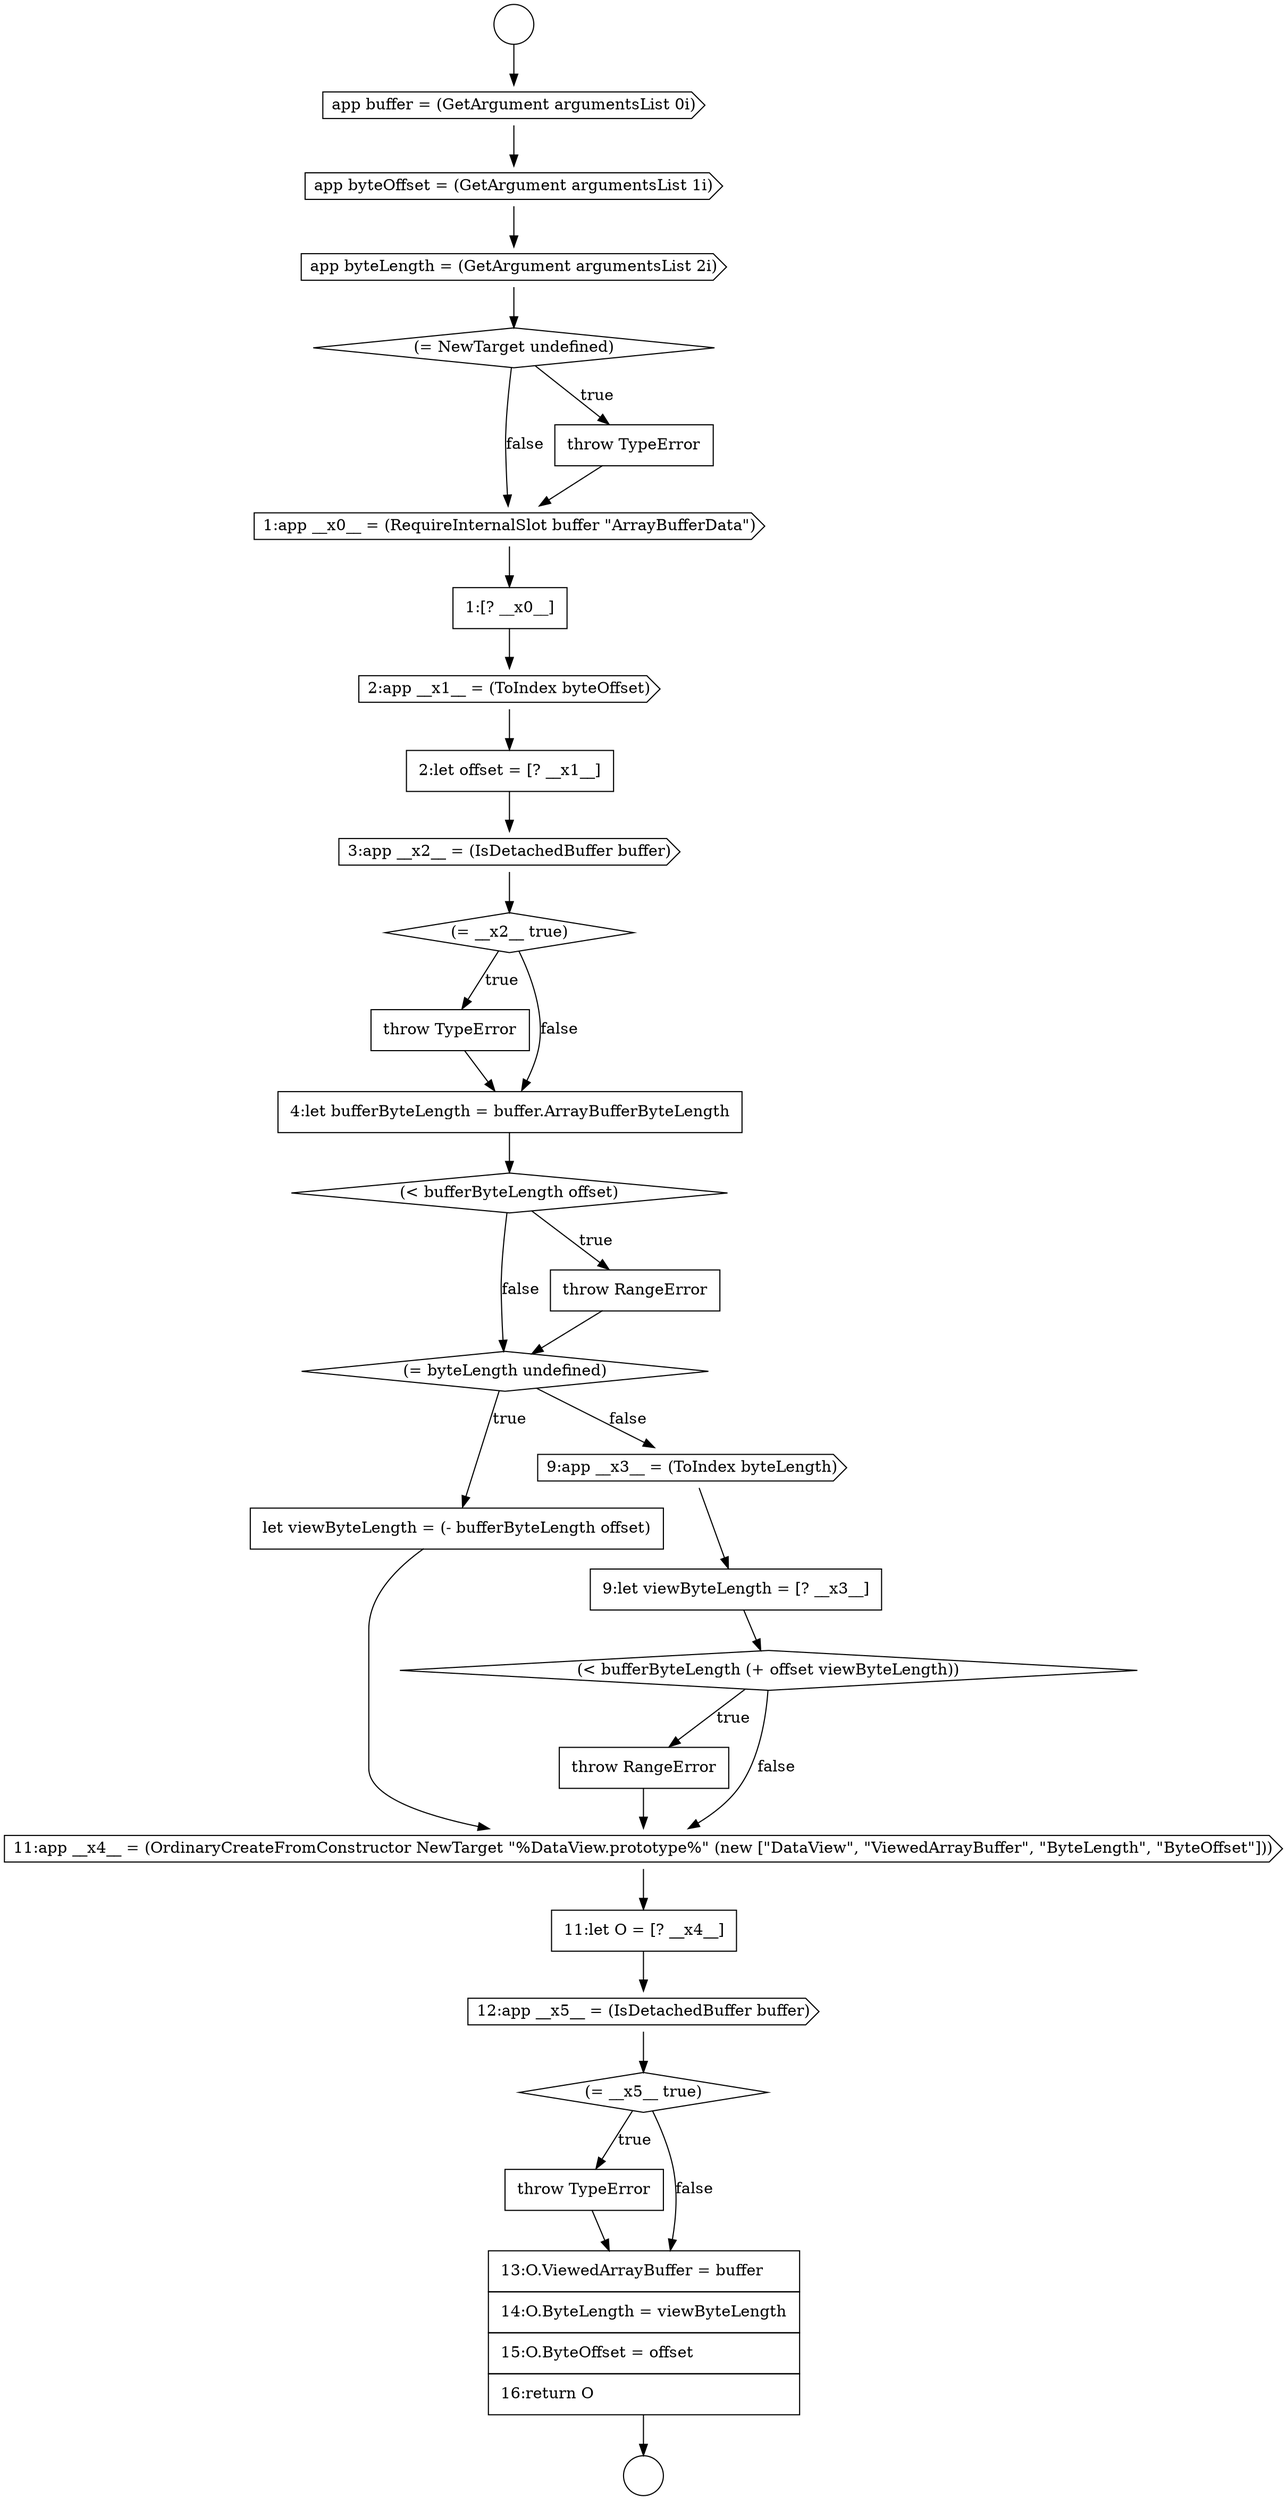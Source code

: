 digraph {
  node17270 [shape=diamond, label=<<font color="black">(= byteLength undefined)</font>> color="black" fillcolor="white" style=filled]
  node17266 [shape=none, margin=0, label=<<font color="black">
    <table border="0" cellborder="1" cellspacing="0" cellpadding="10">
      <tr><td align="left">throw TypeError</td></tr>
    </table>
  </font>> color="black" fillcolor="white" style=filled]
  node17257 [shape=cds, label=<<font color="black">app byteLength = (GetArgument argumentsList 2i)</font>> color="black" fillcolor="white" style=filled]
  node17254 [shape=circle label=" " color="black" fillcolor="white" style=filled]
  node17267 [shape=none, margin=0, label=<<font color="black">
    <table border="0" cellborder="1" cellspacing="0" cellpadding="10">
      <tr><td align="left">4:let bufferByteLength = buffer.ArrayBufferByteLength</td></tr>
    </table>
  </font>> color="black" fillcolor="white" style=filled]
  node17261 [shape=none, margin=0, label=<<font color="black">
    <table border="0" cellborder="1" cellspacing="0" cellpadding="10">
      <tr><td align="left">1:[? __x0__]</td></tr>
    </table>
  </font>> color="black" fillcolor="white" style=filled]
  node17271 [shape=none, margin=0, label=<<font color="black">
    <table border="0" cellborder="1" cellspacing="0" cellpadding="10">
      <tr><td align="left">let viewByteLength = (- bufferByteLength offset)</td></tr>
    </table>
  </font>> color="black" fillcolor="white" style=filled]
  node17260 [shape=cds, label=<<font color="black">1:app __x0__ = (RequireInternalSlot buffer &quot;ArrayBufferData&quot;)</font>> color="black" fillcolor="white" style=filled]
  node17263 [shape=none, margin=0, label=<<font color="black">
    <table border="0" cellborder="1" cellspacing="0" cellpadding="10">
      <tr><td align="left">2:let offset = [? __x1__]</td></tr>
    </table>
  </font>> color="black" fillcolor="white" style=filled]
  node17262 [shape=cds, label=<<font color="black">2:app __x1__ = (ToIndex byteOffset)</font>> color="black" fillcolor="white" style=filled]
  node17259 [shape=none, margin=0, label=<<font color="black">
    <table border="0" cellborder="1" cellspacing="0" cellpadding="10">
      <tr><td align="left">throw TypeError</td></tr>
    </table>
  </font>> color="black" fillcolor="white" style=filled]
  node17269 [shape=none, margin=0, label=<<font color="black">
    <table border="0" cellborder="1" cellspacing="0" cellpadding="10">
      <tr><td align="left">throw RangeError</td></tr>
    </table>
  </font>> color="black" fillcolor="white" style=filled]
  node17279 [shape=diamond, label=<<font color="black">(= __x5__ true)</font>> color="black" fillcolor="white" style=filled]
  node17265 [shape=diamond, label=<<font color="black">(= __x2__ true)</font>> color="black" fillcolor="white" style=filled]
  node17256 [shape=cds, label=<<font color="black">app byteOffset = (GetArgument argumentsList 1i)</font>> color="black" fillcolor="white" style=filled]
  node17278 [shape=cds, label=<<font color="black">12:app __x5__ = (IsDetachedBuffer buffer)</font>> color="black" fillcolor="white" style=filled]
  node17275 [shape=none, margin=0, label=<<font color="black">
    <table border="0" cellborder="1" cellspacing="0" cellpadding="10">
      <tr><td align="left">throw RangeError</td></tr>
    </table>
  </font>> color="black" fillcolor="white" style=filled]
  node17253 [shape=circle label=" " color="black" fillcolor="white" style=filled]
  node17258 [shape=diamond, label=<<font color="black">(= NewTarget undefined)</font>> color="black" fillcolor="white" style=filled]
  node17274 [shape=diamond, label=<<font color="black">(&lt; bufferByteLength (+ offset viewByteLength))</font>> color="black" fillcolor="white" style=filled]
  node17264 [shape=cds, label=<<font color="black">3:app __x2__ = (IsDetachedBuffer buffer)</font>> color="black" fillcolor="white" style=filled]
  node17280 [shape=none, margin=0, label=<<font color="black">
    <table border="0" cellborder="1" cellspacing="0" cellpadding="10">
      <tr><td align="left">throw TypeError</td></tr>
    </table>
  </font>> color="black" fillcolor="white" style=filled]
  node17273 [shape=none, margin=0, label=<<font color="black">
    <table border="0" cellborder="1" cellspacing="0" cellpadding="10">
      <tr><td align="left">9:let viewByteLength = [? __x3__]</td></tr>
    </table>
  </font>> color="black" fillcolor="white" style=filled]
  node17268 [shape=diamond, label=<<font color="black">(&lt; bufferByteLength offset)</font>> color="black" fillcolor="white" style=filled]
  node17281 [shape=none, margin=0, label=<<font color="black">
    <table border="0" cellborder="1" cellspacing="0" cellpadding="10">
      <tr><td align="left">13:O.ViewedArrayBuffer = buffer</td></tr>
      <tr><td align="left">14:O.ByteLength = viewByteLength</td></tr>
      <tr><td align="left">15:O.ByteOffset = offset</td></tr>
      <tr><td align="left">16:return O</td></tr>
    </table>
  </font>> color="black" fillcolor="white" style=filled]
  node17276 [shape=cds, label=<<font color="black">11:app __x4__ = (OrdinaryCreateFromConstructor NewTarget &quot;%DataView.prototype%&quot; (new [&quot;DataView&quot;, &quot;ViewedArrayBuffer&quot;, &quot;ByteLength&quot;, &quot;ByteOffset&quot;]))</font>> color="black" fillcolor="white" style=filled]
  node17277 [shape=none, margin=0, label=<<font color="black">
    <table border="0" cellborder="1" cellspacing="0" cellpadding="10">
      <tr><td align="left">11:let O = [? __x4__]</td></tr>
    </table>
  </font>> color="black" fillcolor="white" style=filled]
  node17255 [shape=cds, label=<<font color="black">app buffer = (GetArgument argumentsList 0i)</font>> color="black" fillcolor="white" style=filled]
  node17272 [shape=cds, label=<<font color="black">9:app __x3__ = (ToIndex byteLength)</font>> color="black" fillcolor="white" style=filled]
  node17278 -> node17279 [ color="black"]
  node17277 -> node17278 [ color="black"]
  node17268 -> node17269 [label=<<font color="black">true</font>> color="black"]
  node17268 -> node17270 [label=<<font color="black">false</font>> color="black"]
  node17256 -> node17257 [ color="black"]
  node17274 -> node17275 [label=<<font color="black">true</font>> color="black"]
  node17274 -> node17276 [label=<<font color="black">false</font>> color="black"]
  node17270 -> node17271 [label=<<font color="black">true</font>> color="black"]
  node17270 -> node17272 [label=<<font color="black">false</font>> color="black"]
  node17259 -> node17260 [ color="black"]
  node17264 -> node17265 [ color="black"]
  node17258 -> node17259 [label=<<font color="black">true</font>> color="black"]
  node17258 -> node17260 [label=<<font color="black">false</font>> color="black"]
  node17265 -> node17266 [label=<<font color="black">true</font>> color="black"]
  node17265 -> node17267 [label=<<font color="black">false</font>> color="black"]
  node17260 -> node17261 [ color="black"]
  node17253 -> node17255 [ color="black"]
  node17267 -> node17268 [ color="black"]
  node17272 -> node17273 [ color="black"]
  node17276 -> node17277 [ color="black"]
  node17263 -> node17264 [ color="black"]
  node17279 -> node17280 [label=<<font color="black">true</font>> color="black"]
  node17279 -> node17281 [label=<<font color="black">false</font>> color="black"]
  node17271 -> node17276 [ color="black"]
  node17262 -> node17263 [ color="black"]
  node17281 -> node17254 [ color="black"]
  node17275 -> node17276 [ color="black"]
  node17269 -> node17270 [ color="black"]
  node17257 -> node17258 [ color="black"]
  node17273 -> node17274 [ color="black"]
  node17280 -> node17281 [ color="black"]
  node17266 -> node17267 [ color="black"]
  node17261 -> node17262 [ color="black"]
  node17255 -> node17256 [ color="black"]
}
